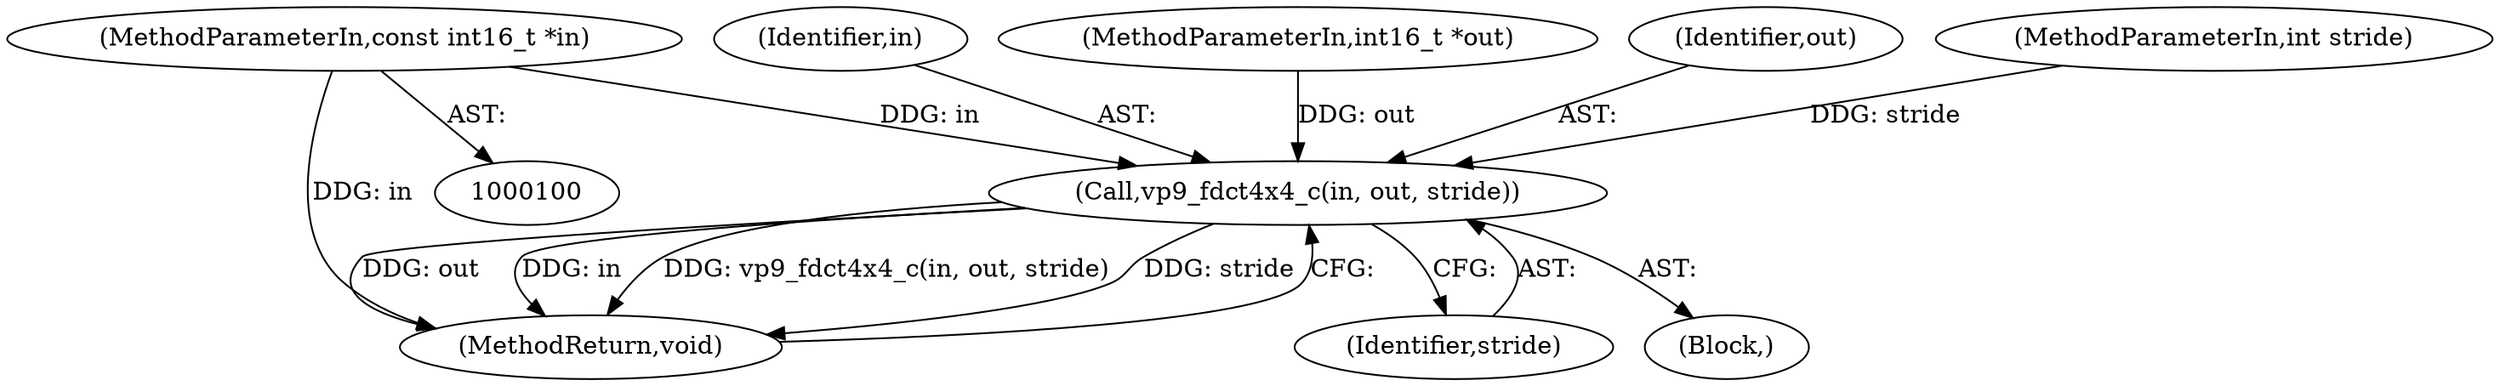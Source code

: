 digraph "1_Android_5a9753fca56f0eeb9f61e342b2fccffc364f9426_82@pointer" {
"1000101" [label="(MethodParameterIn,const int16_t *in)"];
"1000106" [label="(Call,vp9_fdct4x4_c(in, out, stride))"];
"1000107" [label="(Identifier,in)"];
"1000101" [label="(MethodParameterIn,const int16_t *in)"];
"1000105" [label="(Block,)"];
"1000110" [label="(MethodReturn,void)"];
"1000102" [label="(MethodParameterIn,int16_t *out)"];
"1000108" [label="(Identifier,out)"];
"1000103" [label="(MethodParameterIn,int stride)"];
"1000109" [label="(Identifier,stride)"];
"1000106" [label="(Call,vp9_fdct4x4_c(in, out, stride))"];
"1000101" -> "1000100"  [label="AST: "];
"1000101" -> "1000110"  [label="DDG: in"];
"1000101" -> "1000106"  [label="DDG: in"];
"1000106" -> "1000105"  [label="AST: "];
"1000106" -> "1000109"  [label="CFG: "];
"1000107" -> "1000106"  [label="AST: "];
"1000108" -> "1000106"  [label="AST: "];
"1000109" -> "1000106"  [label="AST: "];
"1000110" -> "1000106"  [label="CFG: "];
"1000106" -> "1000110"  [label="DDG: out"];
"1000106" -> "1000110"  [label="DDG: in"];
"1000106" -> "1000110"  [label="DDG: vp9_fdct4x4_c(in, out, stride)"];
"1000106" -> "1000110"  [label="DDG: stride"];
"1000102" -> "1000106"  [label="DDG: out"];
"1000103" -> "1000106"  [label="DDG: stride"];
}

